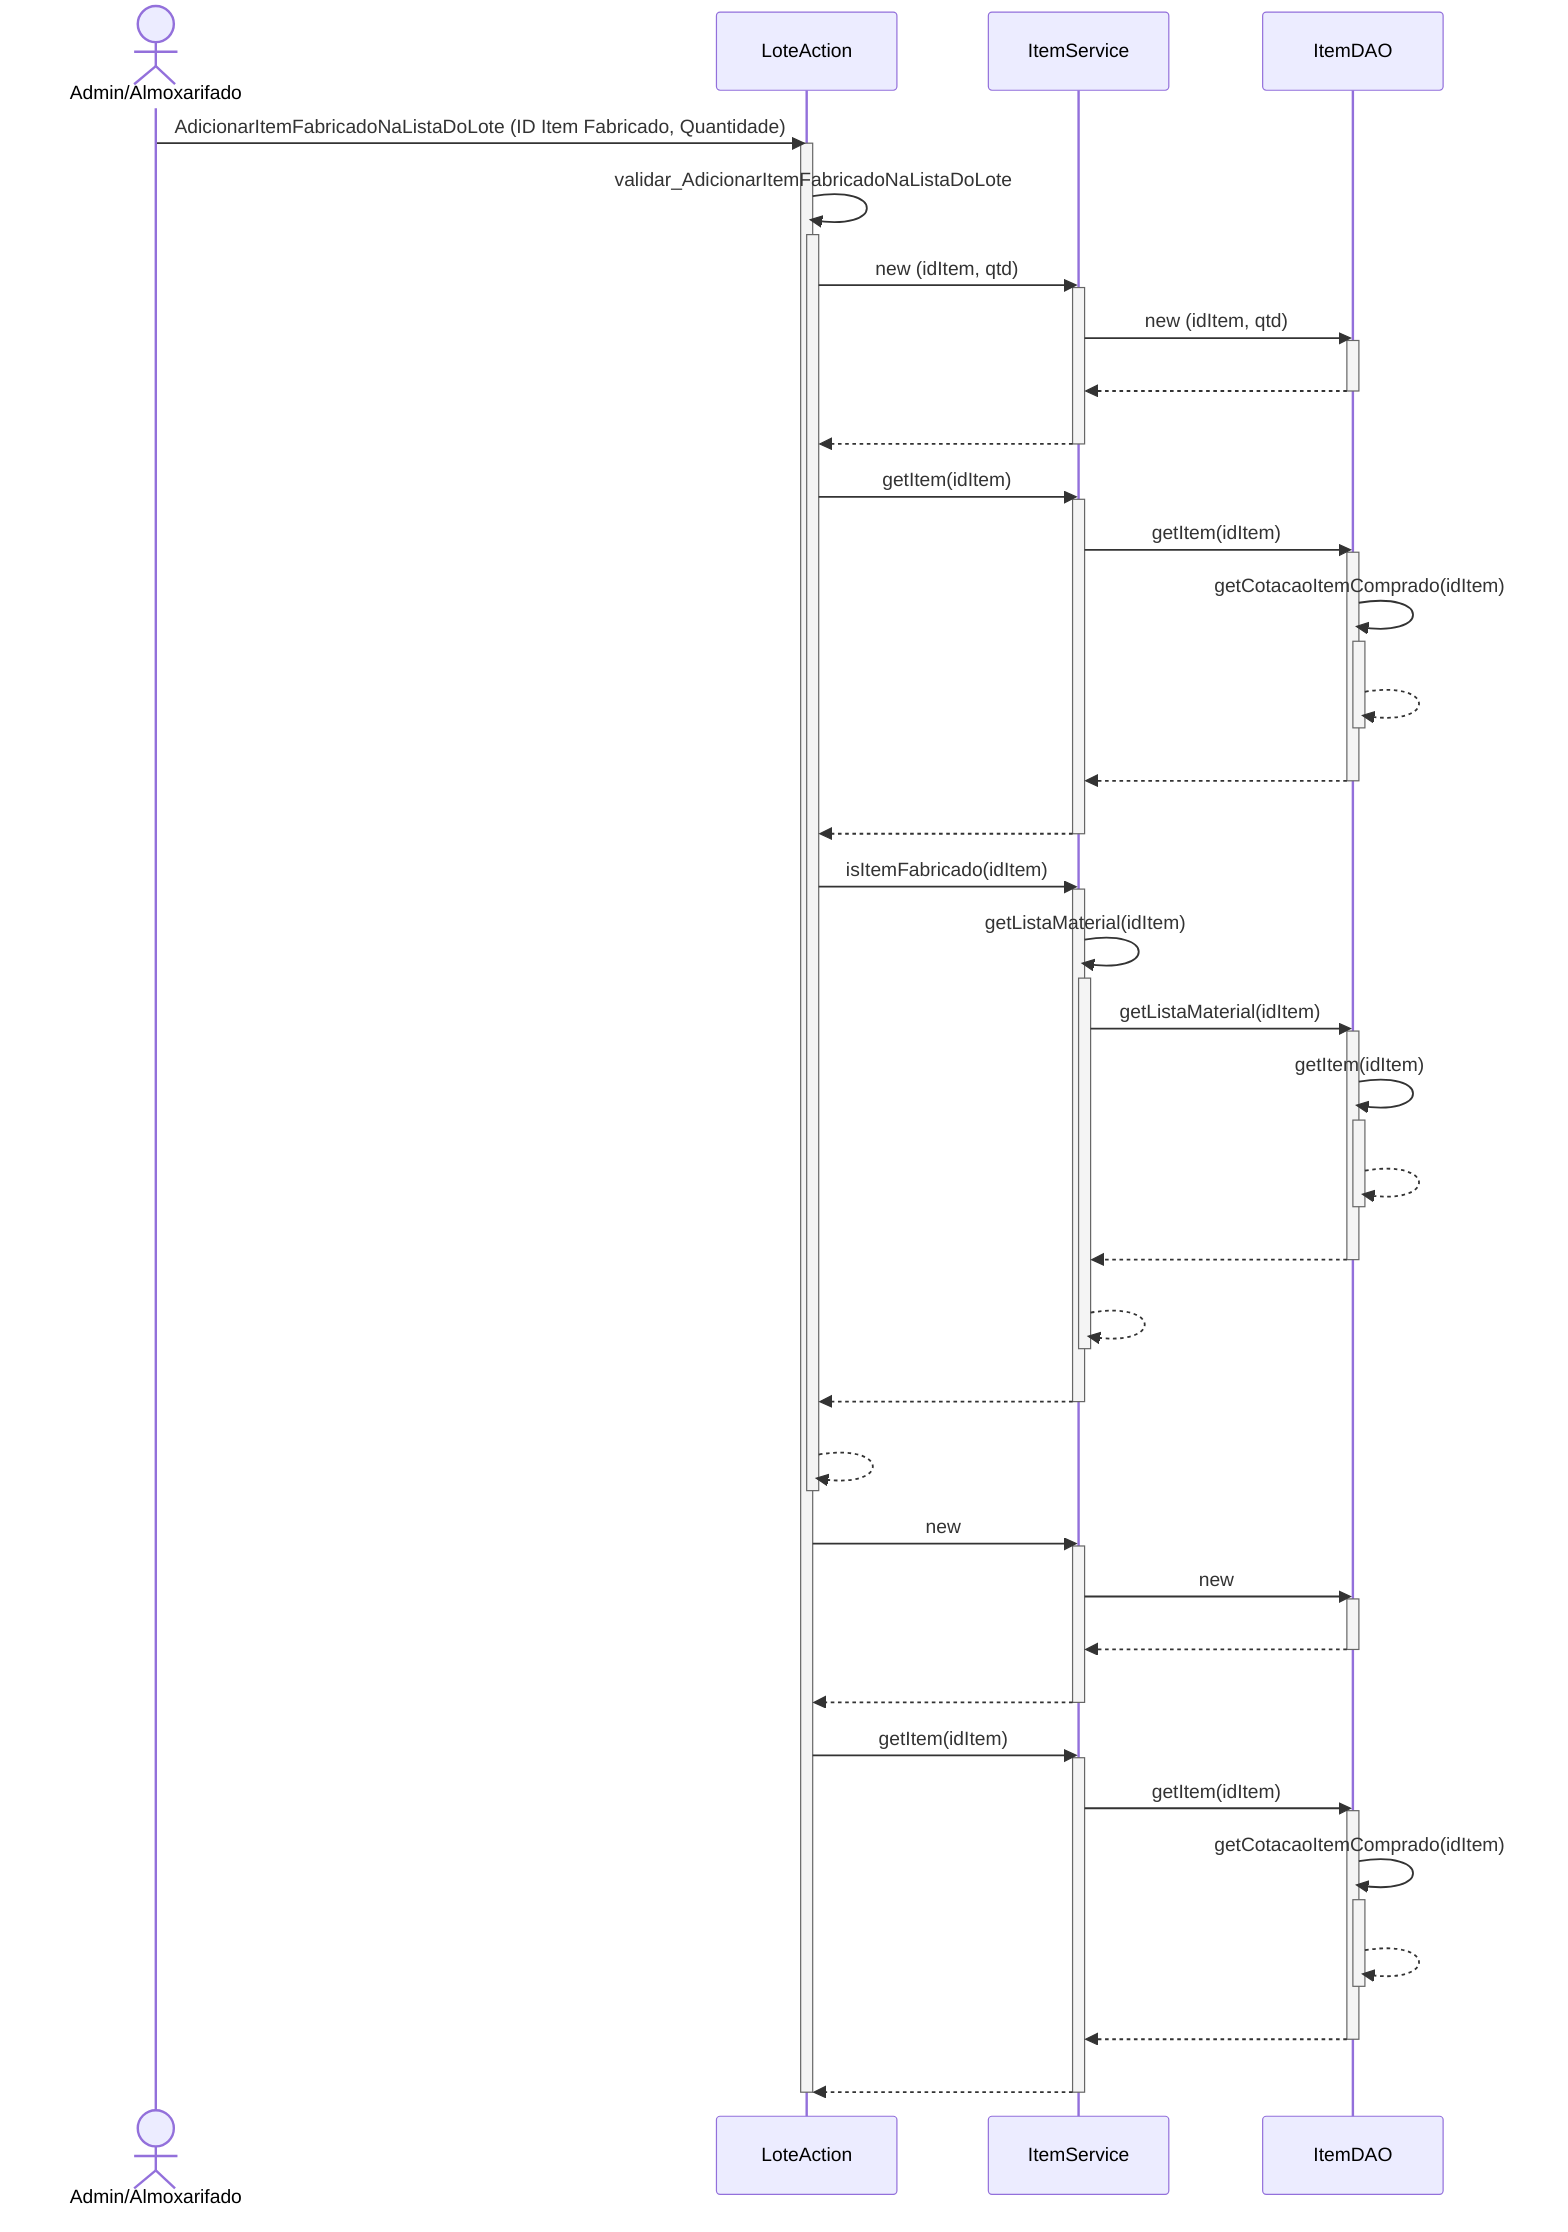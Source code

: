 sequenceDiagram
actor AA as Admin/Almoxarifado
AA ->> LoteAction : AdicionarItemFabricadoNaListaDoLote (ID Item Fabricado, Quantidade)   
activate LoteAction
LoteAction ->> LoteAction : validar_AdicionarItemFabricadoNaListaDoLote 
activate LoteAction
LoteAction ->> ItemService : new (idItem, qtd)
activate ItemService
ItemService ->> ItemDAO : new (idItem, qtd)
activate ItemDAO
ItemDAO -->> ItemService : #32; 
deactivate ItemDAO
ItemService -->> LoteAction : #32; 
deactivate ItemService
LoteAction ->> ItemService : getItem(idItem)
activate ItemService
ItemService ->> ItemDAO : getItem(idItem)
activate ItemDAO
ItemDAO ->> ItemDAO : getCotacaoItemComprado(idItem)
activate ItemDAO
ItemDAO -->> ItemDAO : #32; 
deactivate ItemDAO
ItemDAO -->> ItemService : #32; 
deactivate ItemDAO
ItemService -->> LoteAction : #32; 
deactivate ItemService
LoteAction ->> ItemService : isItemFabricado(idItem)
activate ItemService
ItemService ->> ItemService : getListaMaterial(idItem)
activate ItemService
ItemService ->> ItemDAO : getListaMaterial(idItem)
activate ItemDAO
ItemDAO ->> ItemDAO : getItem(idItem)
activate ItemDAO
ItemDAO -->> ItemDAO : #32; 
deactivate ItemDAO
ItemDAO -->> ItemService : #32; 
deactivate ItemDAO
ItemService -->> ItemService : #32; 
deactivate ItemService
ItemService -->> LoteAction : #32; 
deactivate ItemService
LoteAction -->> LoteAction : #32; 
deactivate LoteAction
LoteAction ->> ItemService : new
activate ItemService
ItemService ->> ItemDAO : new
activate ItemDAO
ItemDAO -->> ItemService : #32; 
deactivate ItemDAO
ItemService -->> LoteAction : #32; 
deactivate ItemService
LoteAction ->> ItemService : getItem(idItem)
activate ItemService
ItemService ->> ItemDAO : getItem(idItem)
activate ItemDAO
ItemDAO ->> ItemDAO : getCotacaoItemComprado(idItem)
activate ItemDAO
ItemDAO -->> ItemDAO : #32; 
deactivate ItemDAO
ItemDAO -->> ItemService : #32; 
deactivate ItemDAO
ItemService -->> LoteAction : #32; 
deactivate ItemService
deactivate LoteAction